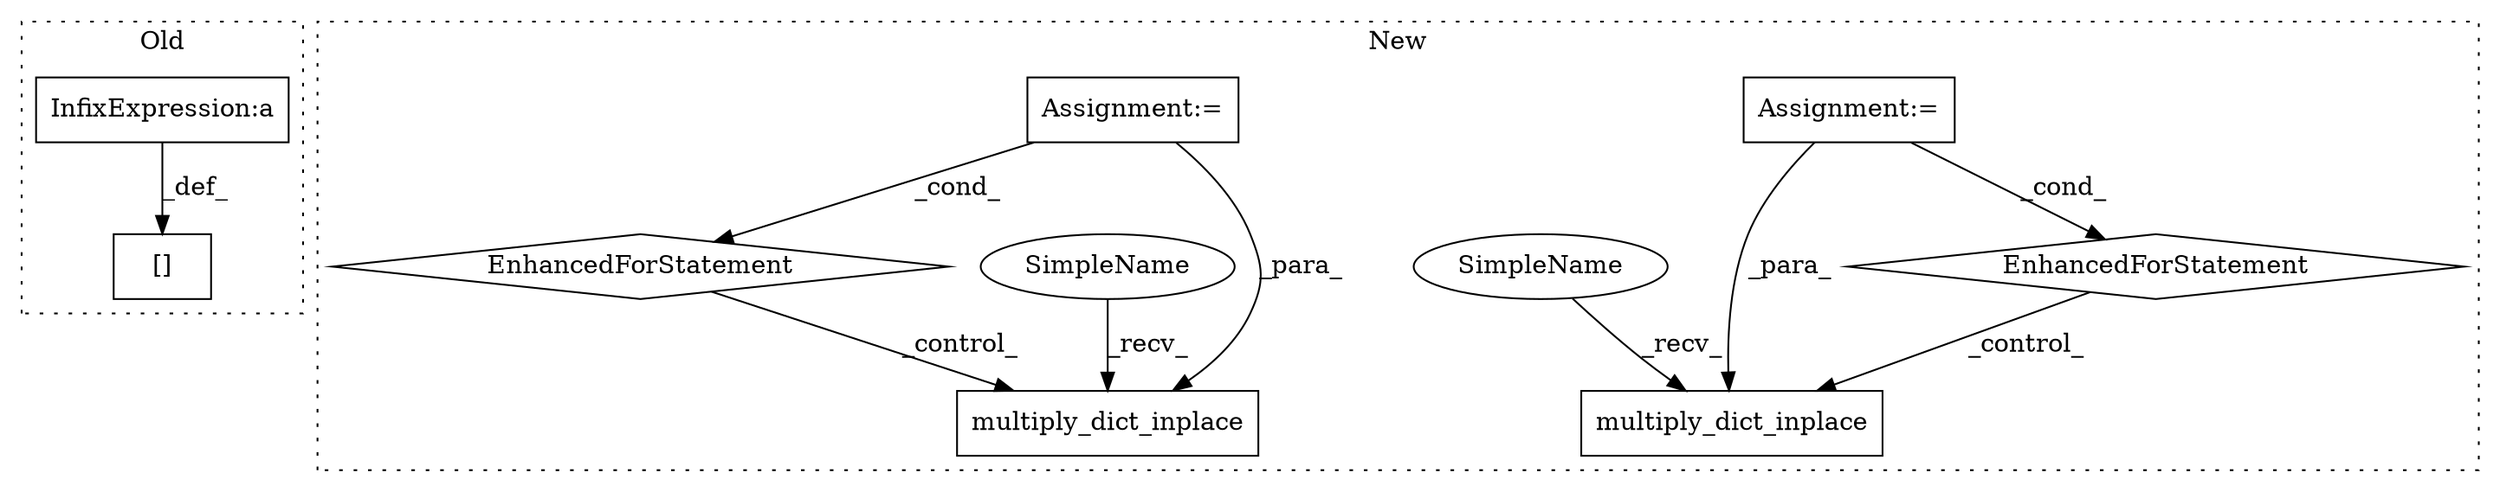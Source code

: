 digraph G {
subgraph cluster0 {
1 [label="[]" a="2" s="3448,3464" l="13,1" shape="box"];
3 [label="InfixExpression:a" a="27" s="3403" l="3" shape="box"];
label = "Old";
style="dotted";
}
subgraph cluster1 {
2 [label="multiply_dict_inplace" a="32" s="4963,4989" l="22,1" shape="box"];
4 [label="multiply_dict_inplace" a="32" s="4823,4849" l="22,1" shape="box"];
5 [label="EnhancedForStatement" a="70" s="4862,4944" l="53,2" shape="diamond"];
6 [label="Assignment:=" a="7" s="4862,4944" l="53,2" shape="box"];
7 [label="EnhancedForStatement" a="70" s="4723,4804" l="53,2" shape="diamond"];
8 [label="Assignment:=" a="7" s="4723,4804" l="53,2" shape="box"];
9 [label="SimpleName" a="42" s="4814" l="8" shape="ellipse"];
10 [label="SimpleName" a="42" s="4954" l="8" shape="ellipse"];
label = "New";
style="dotted";
}
3 -> 1 [label="_def_"];
5 -> 2 [label="_control_"];
6 -> 2 [label="_para_"];
6 -> 5 [label="_cond_"];
7 -> 4 [label="_control_"];
8 -> 7 [label="_cond_"];
8 -> 4 [label="_para_"];
9 -> 4 [label="_recv_"];
10 -> 2 [label="_recv_"];
}